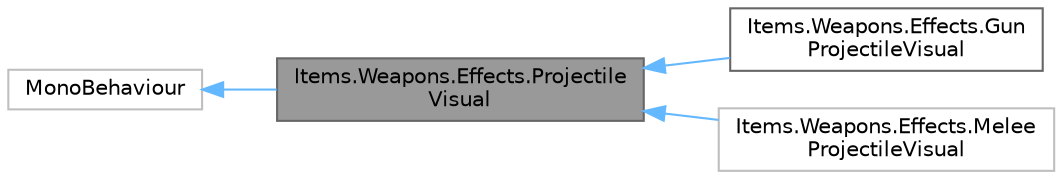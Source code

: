 digraph "Items.Weapons.Effects.ProjectileVisual"
{
 // LATEX_PDF_SIZE
  bgcolor="transparent";
  edge [fontname=Helvetica,fontsize=10,labelfontname=Helvetica,labelfontsize=10];
  node [fontname=Helvetica,fontsize=10,shape=box,height=0.2,width=0.4];
  rankdir="LR";
  Node1 [id="Node000001",label="Items.Weapons.Effects.Projectile\lVisual",height=0.2,width=0.4,color="gray40", fillcolor="grey60", style="filled", fontcolor="black",tooltip=" "];
  Node2 -> Node1 [id="edge1_Node000001_Node000002",dir="back",color="steelblue1",style="solid",tooltip=" "];
  Node2 [id="Node000002",label="MonoBehaviour",height=0.2,width=0.4,color="grey75", fillcolor="white", style="filled",tooltip=" "];
  Node1 -> Node3 [id="edge2_Node000001_Node000003",dir="back",color="steelblue1",style="solid",tooltip=" "];
  Node3 [id="Node000003",label="Items.Weapons.Effects.Gun\lProjectileVisual",height=0.2,width=0.4,color="gray40", fillcolor="white", style="filled",URL="$class_items_1_1_weapons_1_1_effects_1_1_gun_projectile_visual.html",tooltip="ProjectileVisual can be used to show projectile flying through the air with hit effect at the end...."];
  Node1 -> Node4 [id="edge3_Node000001_Node000004",dir="back",color="steelblue1",style="solid",tooltip=" "];
  Node4 [id="Node000004",label="Items.Weapons.Effects.Melee\lProjectileVisual",height=0.2,width=0.4,color="grey75", fillcolor="white", style="filled",URL="$class_items_1_1_weapons_1_1_effects_1_1_melee_projectile_visual.html",tooltip=" "];
}

